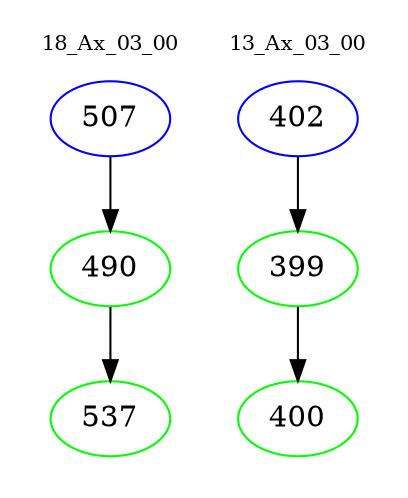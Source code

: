 digraph{
subgraph cluster_0 {
color = white
label = "18_Ax_03_00";
fontsize=10;
T0_507 [label="507", color="blue"]
T0_507 -> T0_490 [color="black"]
T0_490 [label="490", color="green"]
T0_490 -> T0_537 [color="black"]
T0_537 [label="537", color="green"]
}
subgraph cluster_1 {
color = white
label = "13_Ax_03_00";
fontsize=10;
T1_402 [label="402", color="blue"]
T1_402 -> T1_399 [color="black"]
T1_399 [label="399", color="green"]
T1_399 -> T1_400 [color="black"]
T1_400 [label="400", color="green"]
}
}
